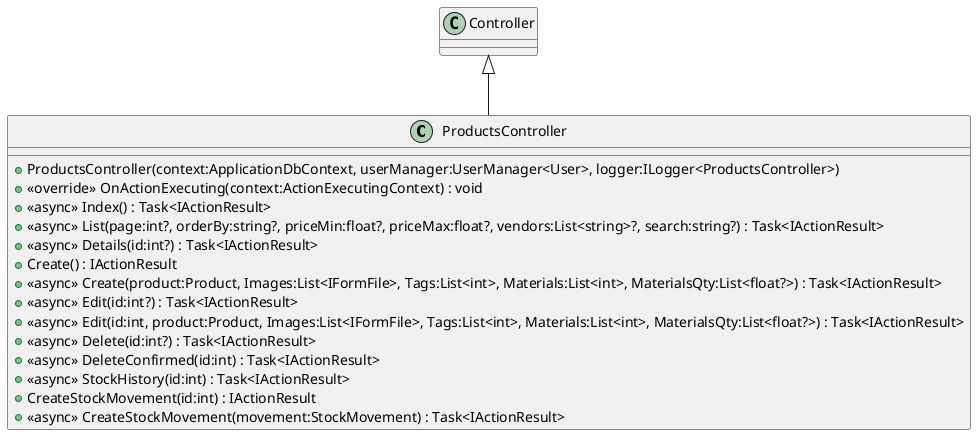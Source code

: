 @startuml
class ProductsController {
    + ProductsController(context:ApplicationDbContext, userManager:UserManager<User>, logger:ILogger<ProductsController>)
    + <<override>> OnActionExecuting(context:ActionExecutingContext) : void
    + <<async>> Index() : Task<IActionResult>
    + <<async>> List(page:int?, orderBy:string?, priceMin:float?, priceMax:float?, vendors:List<string>?, search:string?) : Task<IActionResult>
    + <<async>> Details(id:int?) : Task<IActionResult>
    + Create() : IActionResult
    + <<async>> Create(product:Product, Images:List<IFormFile>, Tags:List<int>, Materials:List<int>, MaterialsQty:List<float?>) : Task<IActionResult>
    + <<async>> Edit(id:int?) : Task<IActionResult>
    + <<async>> Edit(id:int, product:Product, Images:List<IFormFile>, Tags:List<int>, Materials:List<int>, MaterialsQty:List<float?>) : Task<IActionResult>
    + <<async>> Delete(id:int?) : Task<IActionResult>
    + <<async>> DeleteConfirmed(id:int) : Task<IActionResult>
    + <<async>> StockHistory(id:int) : Task<IActionResult>
    + CreateStockMovement(id:int) : IActionResult
    + <<async>> CreateStockMovement(movement:StockMovement) : Task<IActionResult>
}
Controller <|-- ProductsController
@enduml
